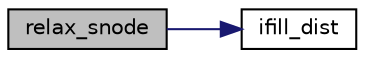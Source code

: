 digraph "relax_snode"
{
 // LATEX_PDF_SIZE
  edge [fontname="Helvetica",fontsize="10",labelfontname="Helvetica",labelfontsize="10"];
  node [fontname="Helvetica",fontsize="10",shape=record];
  rankdir="LR";
  Node1 [label="relax_snode",height=0.2,width=0.4,color="black", fillcolor="grey75", style="filled", fontcolor="black",tooltip=" "];
  Node1 -> Node2 [color="midnightblue",fontsize="10",style="solid",fontname="Helvetica"];
  Node2 [label="ifill_dist",height=0.2,width=0.4,color="black", fillcolor="white", style="filled",URL="$superlu__defs_8h.html#a0203f2c894854d31bbec8f7e11095b42",tooltip="Fills an integer array with a given value."];
}
